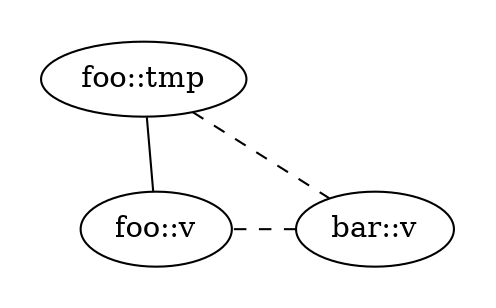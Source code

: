 graph g {
  subgraph vars {
    style=invis;

    subgraph cluster_foo {
      "foo::tmp" -- "foo::v"
    }
    subgraph cluster_bar {
      "bar::v"
    }
  }

  subgraph aliases {
    edge [style="dashed"];

    "foo::tmp" -- "bar::v"
    "bar::v" -- "foo::v"
  }
}
